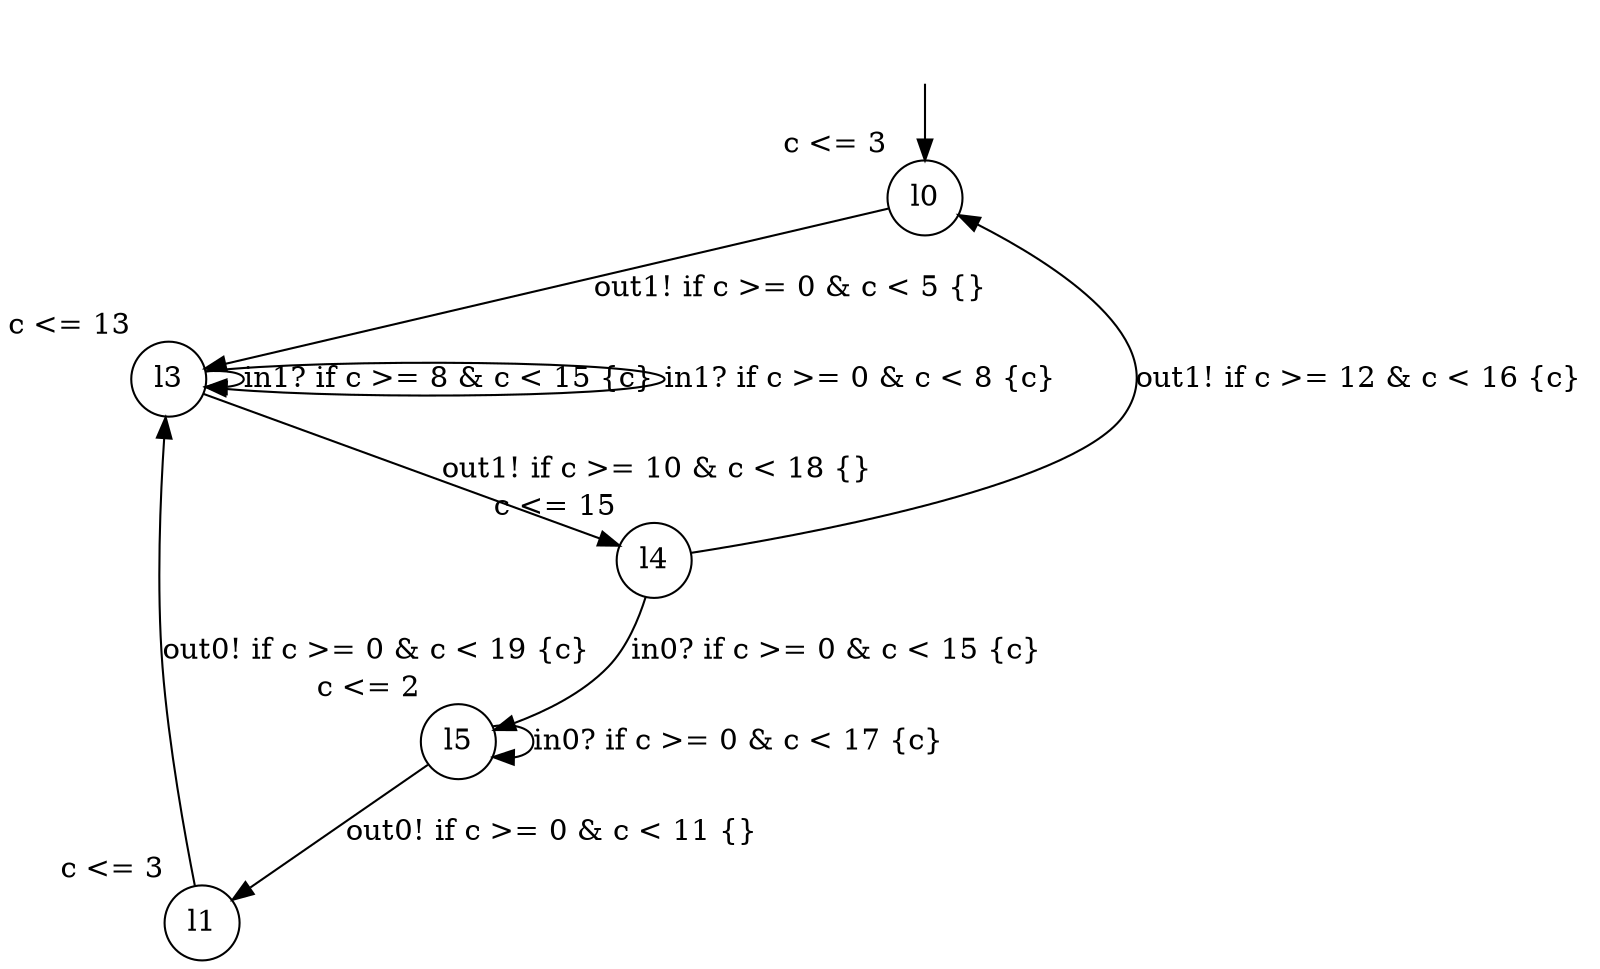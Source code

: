 digraph g {
__start0 [label="" shape="none"];
l0 [shape="circle" margin=0 label="l0", xlabel="c <= 3"];
l1 [shape="circle" margin=0 label="l1", xlabel="c <= 3"];
l3 [shape="circle" margin=0 label="l3", xlabel="c <= 13"];
l4 [shape="circle" margin=0 label="l4", xlabel="c <= 15"];
l5 [shape="circle" margin=0 label="l5", xlabel="c <= 2"];
l0 -> l3 [label="out1! if c >= 0 & c < 5 {} "];
l1 -> l3 [label="out0! if c >= 0 & c < 19 {c} "];
l3 -> l3 [label="in1? if c >= 8 & c < 15 {c} "];
l3 -> l4 [label="out1! if c >= 10 & c < 18 {} "];
l3 -> l3 [label="in1? if c >= 0 & c < 8 {c} "];
l4 -> l5 [label="in0? if c >= 0 & c < 15 {c} "];
l4 -> l0 [label="out1! if c >= 12 & c < 16 {c} "];
l5 -> l5 [label="in0? if c >= 0 & c < 17 {c} "];
l5 -> l1 [label="out0! if c >= 0 & c < 11 {} "];
__start0 -> l0;
}
